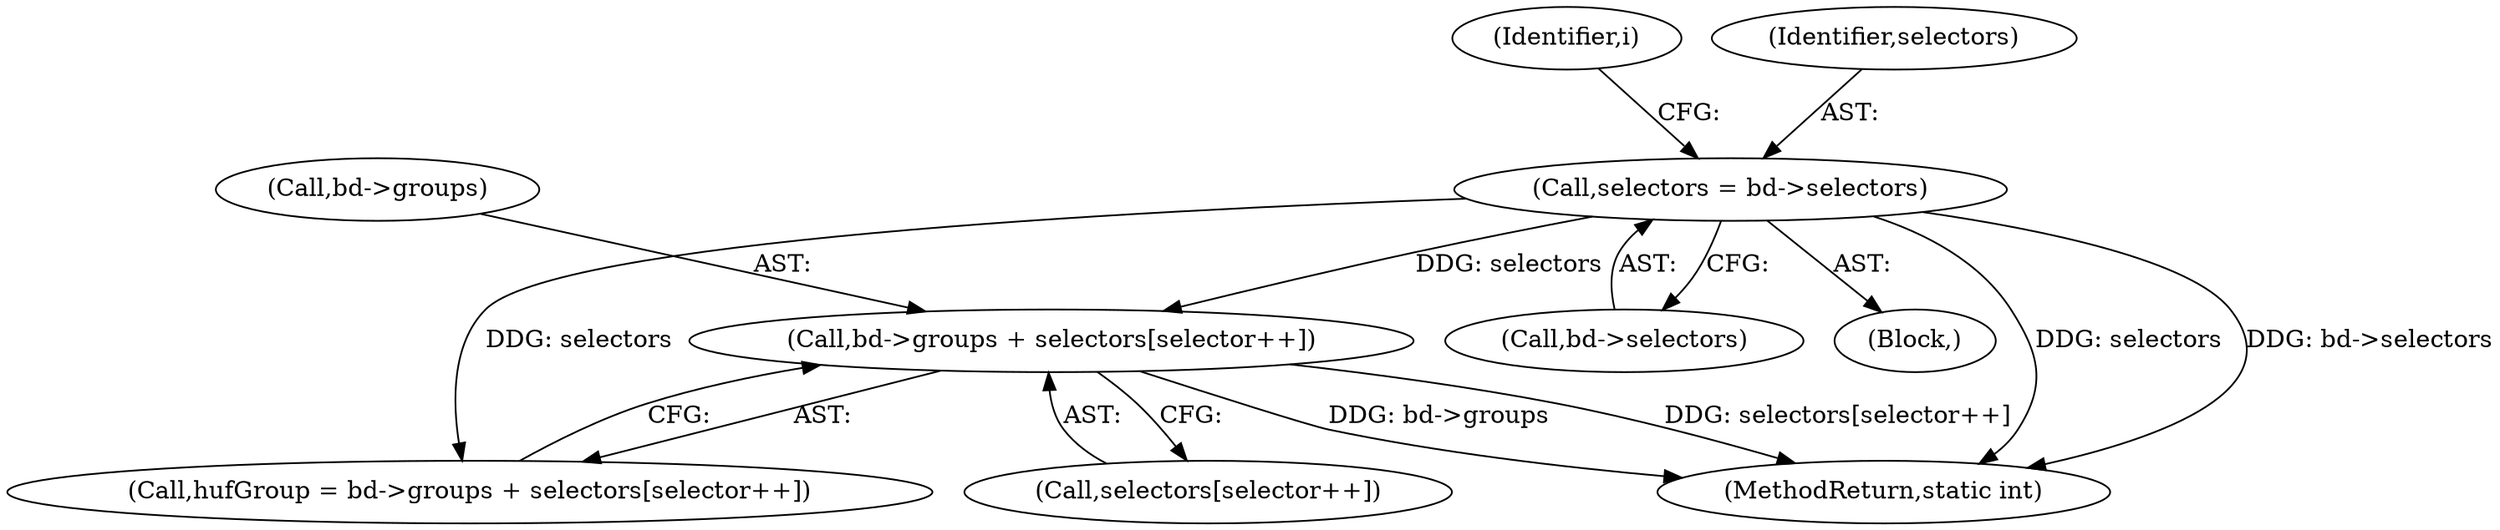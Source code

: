 digraph "0_busybox_0402cb32df015d9372578e3db27db47b33d5c7b0@array" {
"1000744" [label="(Call,bd->groups + selectors[selector++])"];
"1000189" [label="(Call,selectors = bd->selectors)"];
"1000189" [label="(Call,selectors = bd->selectors)"];
"1000195" [label="(Identifier,i)"];
"1000190" [label="(Identifier,selectors)"];
"1000744" [label="(Call,bd->groups + selectors[selector++])"];
"1000748" [label="(Call,selectors[selector++])"];
"1000742" [label="(Call,hufGroup = bd->groups + selectors[selector++])"];
"1000191" [label="(Call,bd->selectors)"];
"1000745" [label="(Call,bd->groups)"];
"1000159" [label="(Block,)"];
"1001177" [label="(MethodReturn,static int)"];
"1000744" -> "1000742"  [label="AST: "];
"1000744" -> "1000748"  [label="CFG: "];
"1000745" -> "1000744"  [label="AST: "];
"1000748" -> "1000744"  [label="AST: "];
"1000742" -> "1000744"  [label="CFG: "];
"1000744" -> "1001177"  [label="DDG: selectors[selector++]"];
"1000744" -> "1001177"  [label="DDG: bd->groups"];
"1000189" -> "1000744"  [label="DDG: selectors"];
"1000189" -> "1000159"  [label="AST: "];
"1000189" -> "1000191"  [label="CFG: "];
"1000190" -> "1000189"  [label="AST: "];
"1000191" -> "1000189"  [label="AST: "];
"1000195" -> "1000189"  [label="CFG: "];
"1000189" -> "1001177"  [label="DDG: selectors"];
"1000189" -> "1001177"  [label="DDG: bd->selectors"];
"1000189" -> "1000742"  [label="DDG: selectors"];
}
